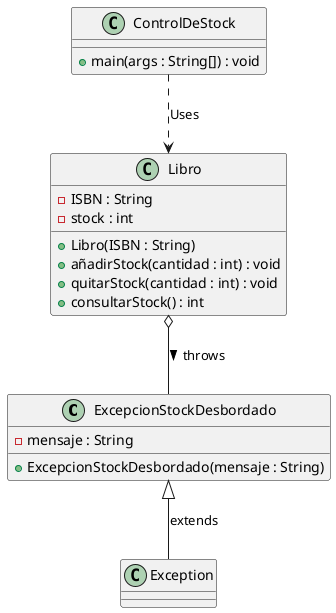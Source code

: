 @startuml
class ExcepcionStockDesbordado {
  - mensaje : String
  + ExcepcionStockDesbordado(mensaje : String)
}

class Libro {
  - ISBN : String
  - stock : int
  + Libro(ISBN : String)
  + añadirStock(cantidad : int) : void
  + quitarStock(cantidad : int) : void
  + consultarStock() : int
}

class ControlDeStock {
  + main(args : String[]) : void
}

ExcepcionStockDesbordado <|-- Exception : extends
Libro o-- ExcepcionStockDesbordado : throws >
ControlDeStock ..> Libro : Uses

@enduml
